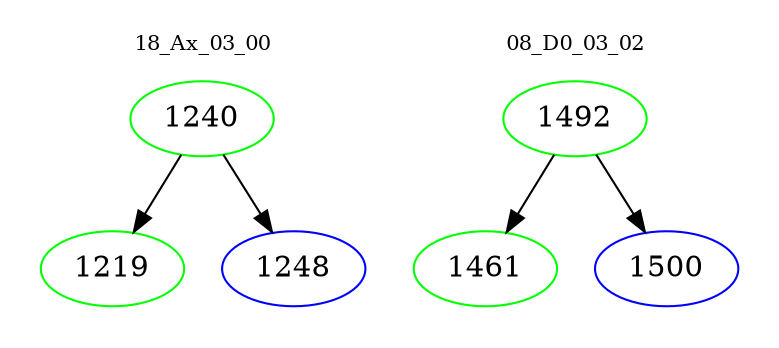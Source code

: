 digraph{
subgraph cluster_0 {
color = white
label = "18_Ax_03_00";
fontsize=10;
T0_1240 [label="1240", color="green"]
T0_1240 -> T0_1219 [color="black"]
T0_1219 [label="1219", color="green"]
T0_1240 -> T0_1248 [color="black"]
T0_1248 [label="1248", color="blue"]
}
subgraph cluster_1 {
color = white
label = "08_D0_03_02";
fontsize=10;
T1_1492 [label="1492", color="green"]
T1_1492 -> T1_1461 [color="black"]
T1_1461 [label="1461", color="green"]
T1_1492 -> T1_1500 [color="black"]
T1_1500 [label="1500", color="blue"]
}
}
